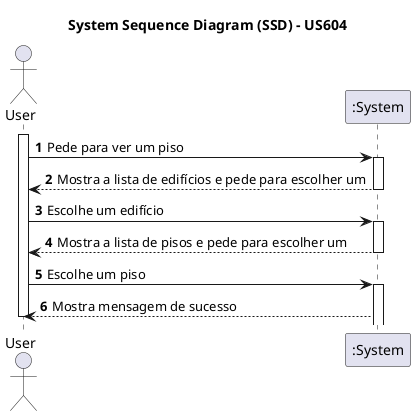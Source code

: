 @startuml
skinparam packageStyle rectangle
skinparam shadowing false

title System Sequence Diagram (SSD) - US604

autonumber

actor "User" as Admin
participant ":System" as System

activate Admin

        Admin -> System : Pede para ver um piso
    activate System

        System --> Admin : Mostra a lista de edifícios e pede para escolher um
    deactivate System

        Admin -> System : Escolhe um edifício
    activate System

        System --> Admin: Mostra a lista de pisos e pede para escolher um
    deactivate System

        Admin -> System: Escolhe um piso
    activate System
        System --> Admin : Mostra mensagem de sucesso
    deactivate Admin


@enduml